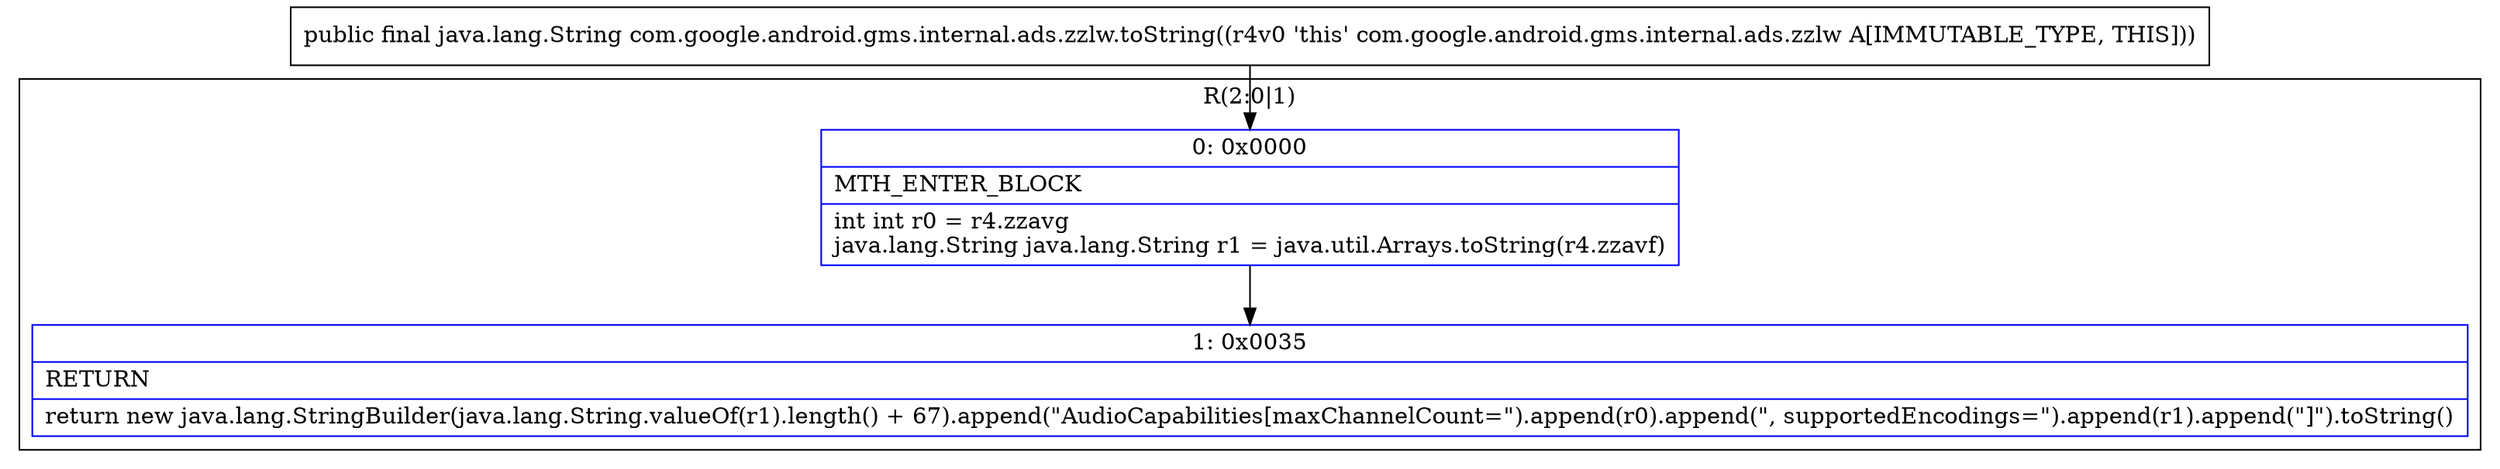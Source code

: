 digraph "CFG forcom.google.android.gms.internal.ads.zzlw.toString()Ljava\/lang\/String;" {
subgraph cluster_Region_1547870049 {
label = "R(2:0|1)";
node [shape=record,color=blue];
Node_0 [shape=record,label="{0\:\ 0x0000|MTH_ENTER_BLOCK\l|int int r0 = r4.zzavg\ljava.lang.String java.lang.String r1 = java.util.Arrays.toString(r4.zzavf)\l}"];
Node_1 [shape=record,label="{1\:\ 0x0035|RETURN\l|return new java.lang.StringBuilder(java.lang.String.valueOf(r1).length() + 67).append(\"AudioCapabilities[maxChannelCount=\").append(r0).append(\", supportedEncodings=\").append(r1).append(\"]\").toString()\l}"];
}
MethodNode[shape=record,label="{public final java.lang.String com.google.android.gms.internal.ads.zzlw.toString((r4v0 'this' com.google.android.gms.internal.ads.zzlw A[IMMUTABLE_TYPE, THIS])) }"];
MethodNode -> Node_0;
Node_0 -> Node_1;
}

